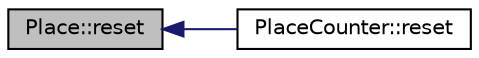 digraph "Place::reset"
{
  edge [fontname="Helvetica",fontsize="10",labelfontname="Helvetica",labelfontsize="10"];
  node [fontname="Helvetica",fontsize="10",shape=record];
  rankdir="LR";
  Node1 [label="Place::reset",height=0.2,width=0.4,color="black", fillcolor="grey75", style="filled", fontcolor="black"];
  Node1 -> Node2 [dir="back",color="midnightblue",fontsize="10",style="solid",fontname="Helvetica"];
  Node2 [label="PlaceCounter::reset",height=0.2,width=0.4,color="black", fillcolor="white", style="filled",URL="$d5/dd7/class_place_counter.html#abba1a5b32b16ff97b8846b929f54f96c"];
}
